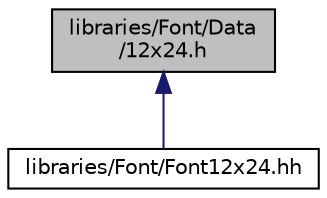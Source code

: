 digraph "libraries/Font/Data/12x24.h"
{
  edge [fontname="Helvetica",fontsize="10",labelfontname="Helvetica",labelfontsize="10"];
  node [fontname="Helvetica",fontsize="10",shape=record];
  Node1 [label="libraries/Font/Data\l/12x24.h",height=0.2,width=0.4,color="black", fillcolor="grey75", style="filled", fontcolor="black"];
  Node1 -> Node2 [dir="back",color="midnightblue",fontsize="10",style="solid",fontname="Helvetica"];
  Node2 [label="libraries/Font/Font12x24.hh",height=0.2,width=0.4,color="black", fillcolor="white", style="filled",URL="$d4/d94/Font12x24_8hh.html"];
}
